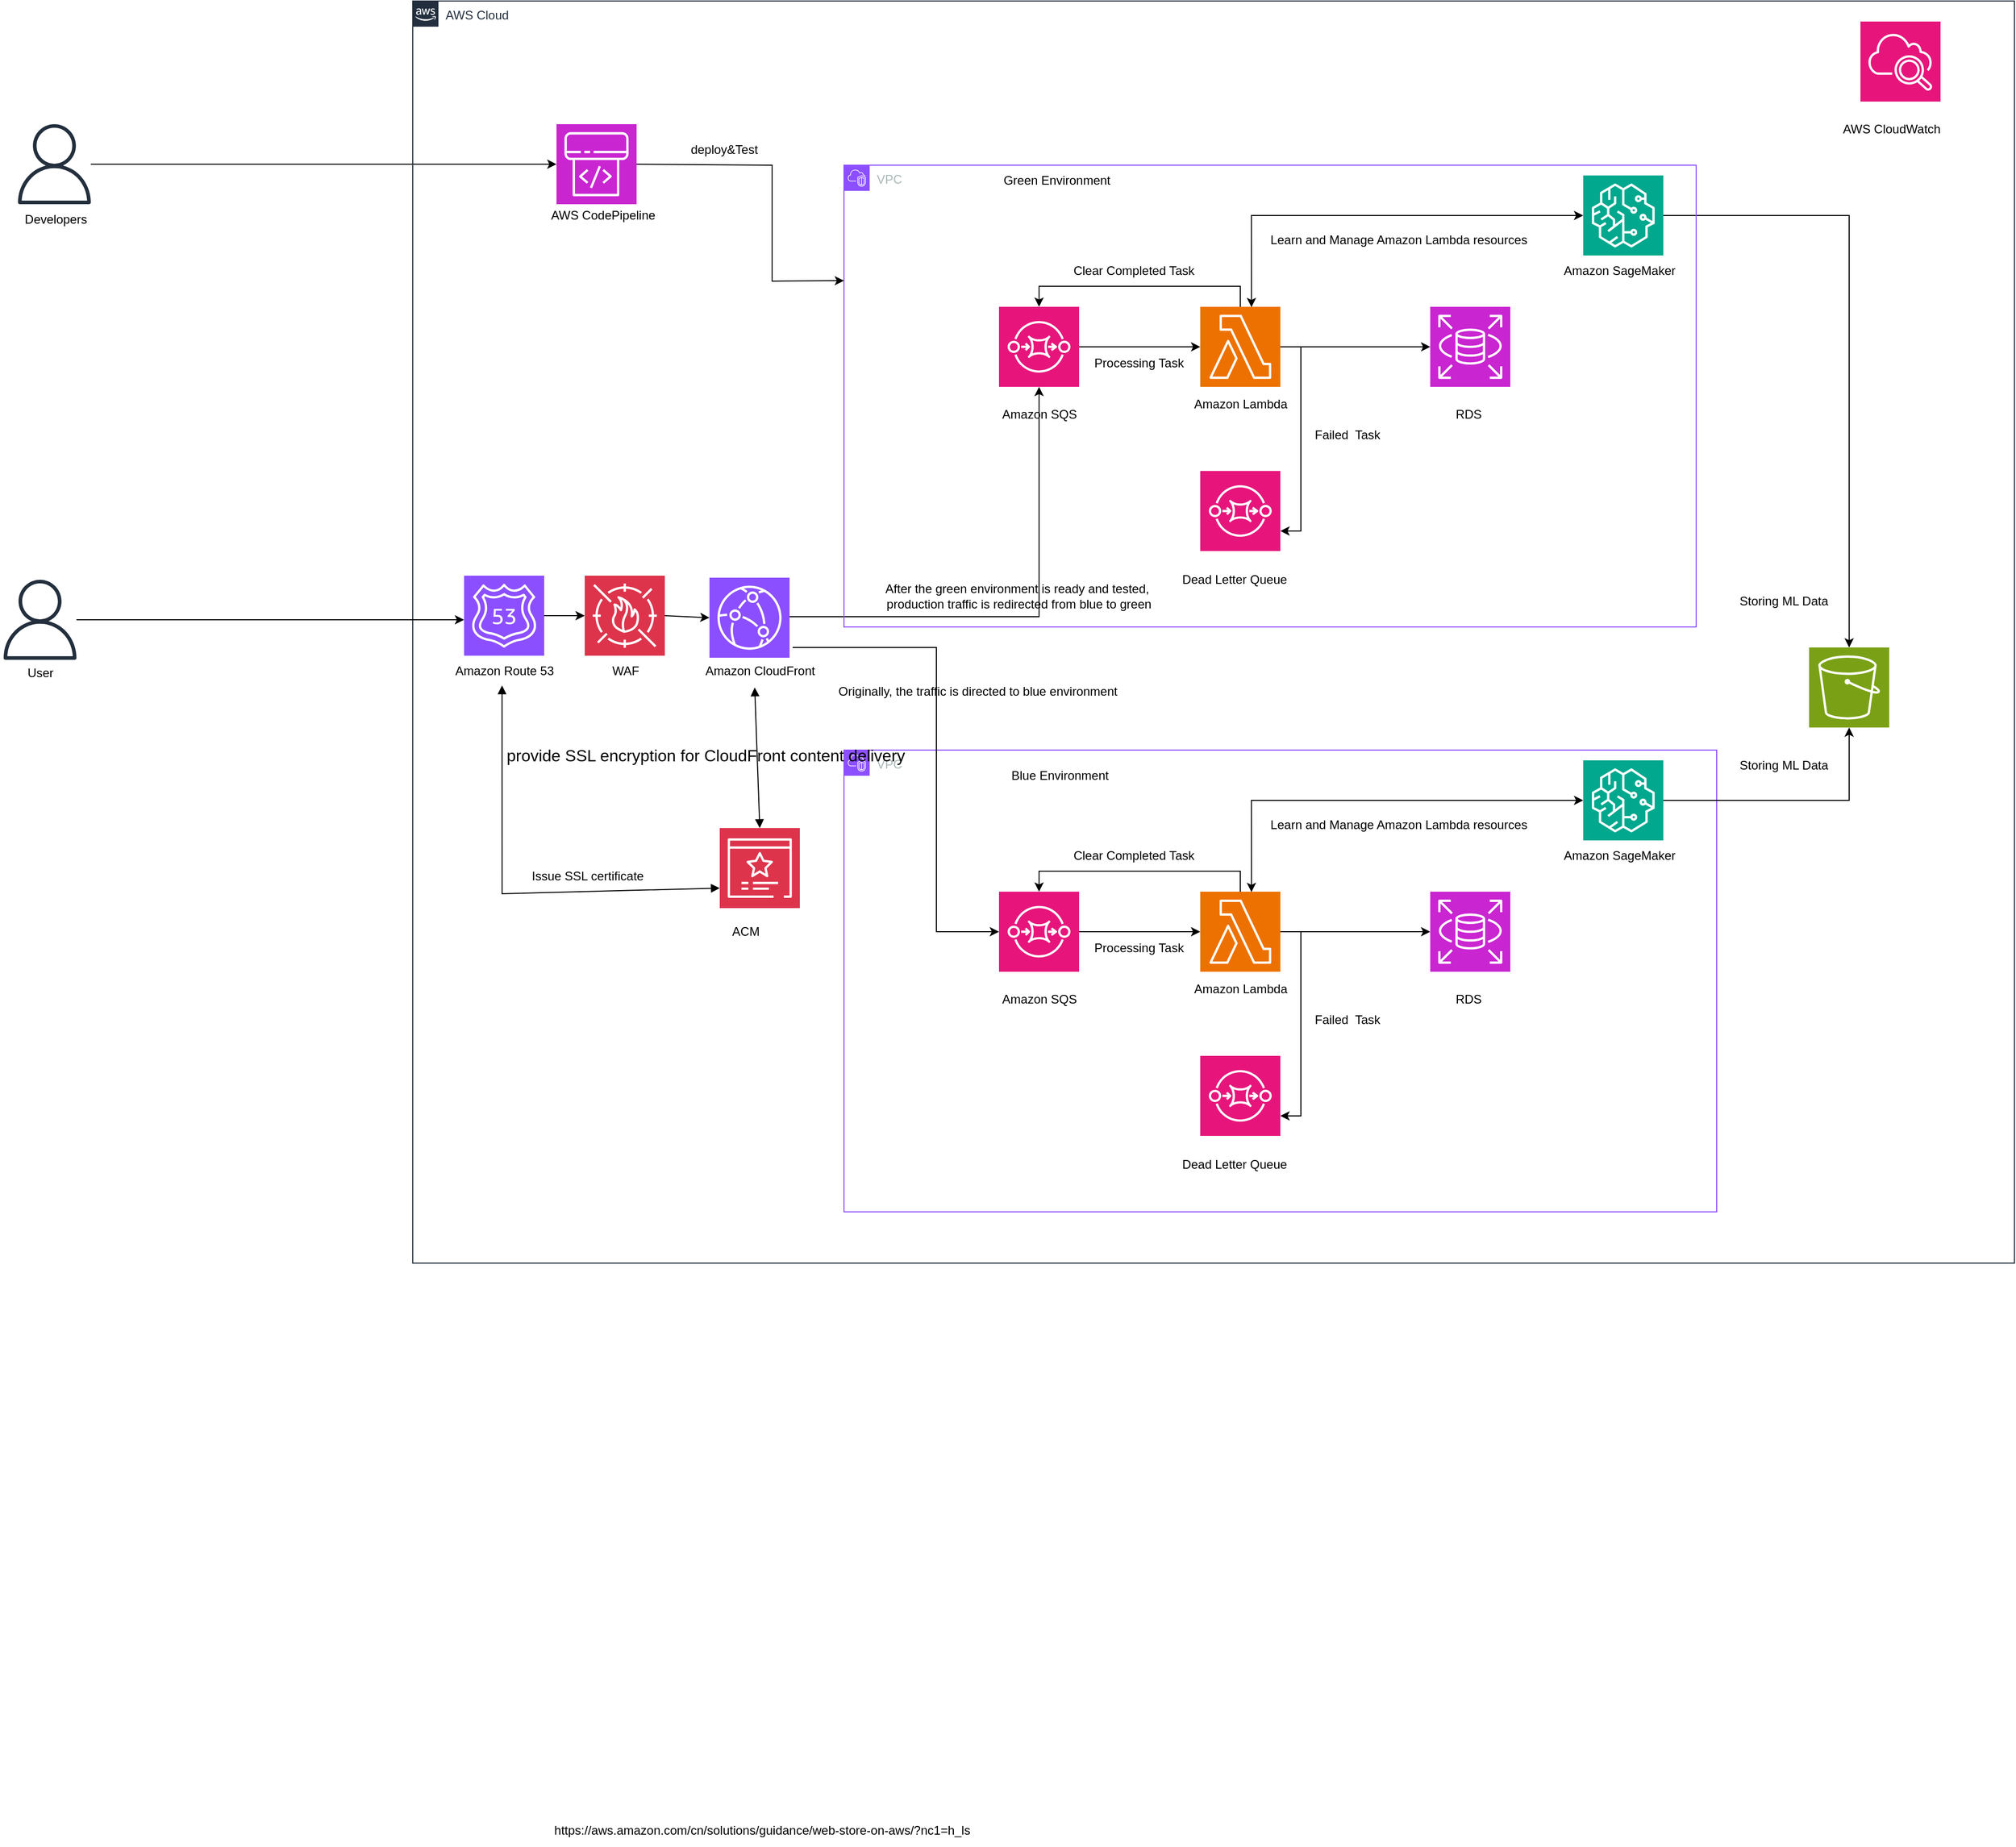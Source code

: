 <mxfile version="24.7.10">
  <diagram name="第 1 页" id="UXfvJMfmKMgnU5nHpCfp">
    <mxGraphModel dx="4296" dy="3358" grid="1" gridSize="10" guides="1" tooltips="1" connect="1" arrows="1" fold="1" page="1" pageScale="1" pageWidth="827" pageHeight="1169" math="0" shadow="0">
      <root>
        <mxCell id="0" />
        <mxCell id="1" parent="0" />
        <mxCell id="FpOADRXaUX0aLAv3G2hR-1" style="edgeStyle=orthogonalEdgeStyle;rounded=0;orthogonalLoop=1;jettySize=auto;html=1;" edge="1" parent="1" source="FpOADRXaUX0aLAv3G2hR-2" target="FpOADRXaUX0aLAv3G2hR-71">
          <mxGeometry relative="1" as="geometry">
            <mxPoint x="200" y="-61" as="targetPoint" />
          </mxGeometry>
        </mxCell>
        <mxCell id="FpOADRXaUX0aLAv3G2hR-2" value="" style="sketch=0;outlineConnect=0;fontColor=#232F3E;gradientColor=none;fillColor=#232F3D;strokeColor=none;dashed=0;verticalLabelPosition=bottom;verticalAlign=top;align=center;html=1;fontSize=12;fontStyle=0;aspect=fixed;pointerEvents=1;shape=mxgraph.aws4.user;" vertex="1" parent="1">
          <mxGeometry x="-438" y="-140" width="78" height="78" as="geometry" />
        </mxCell>
        <mxCell id="FpOADRXaUX0aLAv3G2hR-3" value="Developers" style="text;html=1;align=center;verticalAlign=middle;resizable=0;points=[];autosize=1;strokeColor=none;fillColor=none;" vertex="1" parent="1">
          <mxGeometry x="-438" y="-62" width="80" height="30" as="geometry" />
        </mxCell>
        <mxCell id="FpOADRXaUX0aLAv3G2hR-11" value="AWS Cloud" style="points=[[0,0],[0.25,0],[0.5,0],[0.75,0],[1,0],[1,0.25],[1,0.5],[1,0.75],[1,1],[0.75,1],[0.5,1],[0.25,1],[0,1],[0,0.75],[0,0.5],[0,0.25]];outlineConnect=0;gradientColor=none;html=1;whiteSpace=wrap;fontSize=12;fontStyle=0;container=1;pointerEvents=0;collapsible=0;recursiveResize=0;shape=mxgraph.aws4.group;grIcon=mxgraph.aws4.group_aws_cloud_alt;strokeColor=#232F3E;fillColor=none;verticalAlign=top;align=left;spacingLeft=30;fontColor=#232F3E;dashed=0;" vertex="1" parent="1">
          <mxGeometry x="-50" y="-260" width="1560" height="1230" as="geometry" />
        </mxCell>
        <mxCell id="FpOADRXaUX0aLAv3G2hR-12" value="" style="sketch=0;points=[[0,0,0],[0.25,0,0],[0.5,0,0],[0.75,0,0],[1,0,0],[0,1,0],[0.25,1,0],[0.5,1,0],[0.75,1,0],[1,1,0],[0,0.25,0],[0,0.5,0],[0,0.75,0],[1,0.25,0],[1,0.5,0],[1,0.75,0]];points=[[0,0,0],[0.25,0,0],[0.5,0,0],[0.75,0,0],[1,0,0],[0,1,0],[0.25,1,0],[0.5,1,0],[0.75,1,0],[1,1,0],[0,0.25,0],[0,0.5,0],[0,0.75,0],[1,0.25,0],[1,0.5,0],[1,0.75,0]];outlineConnect=0;fontColor=#232F3E;fillColor=#E7157B;strokeColor=#ffffff;dashed=0;verticalLabelPosition=bottom;verticalAlign=top;align=center;html=1;fontSize=12;fontStyle=0;aspect=fixed;shape=mxgraph.aws4.resourceIcon;resIcon=mxgraph.aws4.cloudwatch_2;" vertex="1" parent="FpOADRXaUX0aLAv3G2hR-11">
          <mxGeometry x="1410" y="20" width="78" height="78" as="geometry" />
        </mxCell>
        <mxCell id="FpOADRXaUX0aLAv3G2hR-14" value="AWS CloudWatch" style="text;html=1;align=center;verticalAlign=middle;resizable=0;points=[];autosize=1;strokeColor=none;fillColor=none;" vertex="1" parent="FpOADRXaUX0aLAv3G2hR-11">
          <mxGeometry x="1380" y="110" width="120" height="30" as="geometry" />
        </mxCell>
        <mxCell id="FpOADRXaUX0aLAv3G2hR-16" value="RDS" style="text;html=1;align=center;verticalAlign=middle;resizable=0;points=[];autosize=1;strokeColor=none;fillColor=none;" vertex="1" parent="FpOADRXaUX0aLAv3G2hR-11">
          <mxGeometry x="1003" y="388" width="50" height="30" as="geometry" />
        </mxCell>
        <mxCell id="FpOADRXaUX0aLAv3G2hR-17" style="edgeStyle=orthogonalEdgeStyle;rounded=0;orthogonalLoop=1;jettySize=auto;html=1;" edge="1" parent="FpOADRXaUX0aLAv3G2hR-11" source="FpOADRXaUX0aLAv3G2hR-18" target="FpOADRXaUX0aLAv3G2hR-19">
          <mxGeometry relative="1" as="geometry" />
        </mxCell>
        <mxCell id="FpOADRXaUX0aLAv3G2hR-18" value="" style="sketch=0;points=[[0,0,0],[0.25,0,0],[0.5,0,0],[0.75,0,0],[1,0,0],[0,1,0],[0.25,1,0],[0.5,1,0],[0.75,1,0],[1,1,0],[0,0.25,0],[0,0.5,0],[0,0.75,0],[1,0.25,0],[1,0.5,0],[1,0.75,0]];outlineConnect=0;fontColor=#232F3E;fillColor=#ED7100;strokeColor=#ffffff;dashed=0;verticalLabelPosition=bottom;verticalAlign=top;align=center;html=1;fontSize=12;fontStyle=0;aspect=fixed;shape=mxgraph.aws4.resourceIcon;resIcon=mxgraph.aws4.lambda;" vertex="1" parent="FpOADRXaUX0aLAv3G2hR-11">
          <mxGeometry x="767" y="298" width="78" height="78" as="geometry" />
        </mxCell>
        <mxCell id="FpOADRXaUX0aLAv3G2hR-19" value="" style="sketch=0;points=[[0,0,0],[0.25,0,0],[0.5,0,0],[0.75,0,0],[1,0,0],[0,1,0],[0.25,1,0],[0.5,1,0],[0.75,1,0],[1,1,0],[0,0.25,0],[0,0.5,0],[0,0.75,0],[1,0.25,0],[1,0.5,0],[1,0.75,0]];outlineConnect=0;fontColor=#232F3E;fillColor=#C925D1;strokeColor=#ffffff;dashed=0;verticalLabelPosition=bottom;verticalAlign=top;align=center;html=1;fontSize=12;fontStyle=0;aspect=fixed;shape=mxgraph.aws4.resourceIcon;resIcon=mxgraph.aws4.rds;" vertex="1" parent="FpOADRXaUX0aLAv3G2hR-11">
          <mxGeometry x="991" y="298" width="78" height="78" as="geometry" />
        </mxCell>
        <mxCell id="FpOADRXaUX0aLAv3G2hR-20" style="edgeStyle=orthogonalEdgeStyle;rounded=0;orthogonalLoop=1;jettySize=auto;html=1;" edge="1" parent="FpOADRXaUX0aLAv3G2hR-11" source="FpOADRXaUX0aLAv3G2hR-21" target="FpOADRXaUX0aLAv3G2hR-18">
          <mxGeometry relative="1" as="geometry" />
        </mxCell>
        <mxCell id="FpOADRXaUX0aLAv3G2hR-21" value="" style="sketch=0;points=[[0,0,0],[0.25,0,0],[0.5,0,0],[0.75,0,0],[1,0,0],[0,1,0],[0.25,1,0],[0.5,1,0],[0.75,1,0],[1,1,0],[0,0.25,0],[0,0.5,0],[0,0.75,0],[1,0.25,0],[1,0.5,0],[1,0.75,0]];outlineConnect=0;fontColor=#232F3E;fillColor=#E7157B;strokeColor=#ffffff;dashed=0;verticalLabelPosition=bottom;verticalAlign=top;align=center;html=1;fontSize=12;fontStyle=0;aspect=fixed;shape=mxgraph.aws4.resourceIcon;resIcon=mxgraph.aws4.sqs;" vertex="1" parent="FpOADRXaUX0aLAv3G2hR-11">
          <mxGeometry x="571" y="298" width="78" height="78" as="geometry" />
        </mxCell>
        <mxCell id="FpOADRXaUX0aLAv3G2hR-22" value="Amazon SQS" style="text;html=1;align=center;verticalAlign=middle;resizable=0;points=[];autosize=1;strokeColor=none;fillColor=none;" vertex="1" parent="FpOADRXaUX0aLAv3G2hR-11">
          <mxGeometry x="560" y="388" width="100" height="30" as="geometry" />
        </mxCell>
        <mxCell id="FpOADRXaUX0aLAv3G2hR-23" value="" style="sketch=0;points=[[0,0,0],[0.25,0,0],[0.5,0,0],[0.75,0,0],[1,0,0],[0,1,0],[0.25,1,0],[0.5,1,0],[0.75,1,0],[1,1,0],[0,0.25,0],[0,0.5,0],[0,0.75,0],[1,0.25,0],[1,0.5,0],[1,0.75,0]];outlineConnect=0;fontColor=#232F3E;fillColor=#E7157B;strokeColor=#ffffff;dashed=0;verticalLabelPosition=bottom;verticalAlign=top;align=center;html=1;fontSize=12;fontStyle=0;aspect=fixed;shape=mxgraph.aws4.resourceIcon;resIcon=mxgraph.aws4.sqs;" vertex="1" parent="FpOADRXaUX0aLAv3G2hR-11">
          <mxGeometry x="767" y="458" width="78" height="78" as="geometry" />
        </mxCell>
        <mxCell id="FpOADRXaUX0aLAv3G2hR-24" value="Amazon L&lt;span style=&quot;background-color: initial;&quot;&gt;ambda&lt;/span&gt;" style="text;html=1;align=center;verticalAlign=middle;resizable=0;points=[];autosize=1;strokeColor=none;fillColor=none;" vertex="1" parent="FpOADRXaUX0aLAv3G2hR-11">
          <mxGeometry x="751" y="378" width="110" height="30" as="geometry" />
        </mxCell>
        <mxCell id="FpOADRXaUX0aLAv3G2hR-25" value="Dead Letter Queue" style="text;html=1;align=center;verticalAlign=middle;resizable=0;points=[];autosize=1;strokeColor=none;fillColor=none;" vertex="1" parent="FpOADRXaUX0aLAv3G2hR-11">
          <mxGeometry x="735" y="549" width="130" height="30" as="geometry" />
        </mxCell>
        <mxCell id="FpOADRXaUX0aLAv3G2hR-26" value="Processing Task" style="text;html=1;align=center;verticalAlign=middle;resizable=0;points=[];autosize=1;strokeColor=none;fillColor=none;" vertex="1" parent="FpOADRXaUX0aLAv3G2hR-11">
          <mxGeometry x="652" y="338" width="110" height="30" as="geometry" />
        </mxCell>
        <mxCell id="FpOADRXaUX0aLAv3G2hR-27" value="F&lt;span style=&quot;background-color: initial;&quot;&gt;ailed&amp;nbsp; Task&lt;/span&gt;" style="text;html=1;align=center;verticalAlign=middle;resizable=0;points=[];autosize=1;strokeColor=none;fillColor=none;" vertex="1" parent="FpOADRXaUX0aLAv3G2hR-11">
          <mxGeometry x="865" y="408" width="90" height="30" as="geometry" />
        </mxCell>
        <mxCell id="FpOADRXaUX0aLAv3G2hR-28" value="Clear Completed Task" style="text;html=1;align=center;verticalAlign=middle;resizable=0;points=[];autosize=1;strokeColor=none;fillColor=none;" vertex="1" parent="FpOADRXaUX0aLAv3G2hR-11">
          <mxGeometry x="632" y="248" width="140" height="30" as="geometry" />
        </mxCell>
        <mxCell id="FpOADRXaUX0aLAv3G2hR-29" value="Amazon SageMaker" style="text;html=1;align=center;verticalAlign=middle;resizable=0;points=[];autosize=1;strokeColor=none;fillColor=none;" vertex="1" parent="FpOADRXaUX0aLAv3G2hR-11">
          <mxGeometry x="1110" y="248" width="130" height="30" as="geometry" />
        </mxCell>
        <mxCell id="FpOADRXaUX0aLAv3G2hR-30" value="Learn and Manage Amazon Lambda resources" style="text;html=1;align=center;verticalAlign=middle;resizable=0;points=[];autosize=1;strokeColor=none;fillColor=none;" vertex="1" parent="FpOADRXaUX0aLAv3G2hR-11">
          <mxGeometry x="825" y="218" width="270" height="30" as="geometry" />
        </mxCell>
        <mxCell id="FpOADRXaUX0aLAv3G2hR-31" style="edgeStyle=orthogonalEdgeStyle;rounded=0;orthogonalLoop=1;jettySize=auto;html=1;entryX=1;entryY=0.75;entryDx=0;entryDy=0;entryPerimeter=0;" edge="1" parent="FpOADRXaUX0aLAv3G2hR-11" source="FpOADRXaUX0aLAv3G2hR-18" target="FpOADRXaUX0aLAv3G2hR-23">
          <mxGeometry relative="1" as="geometry">
            <Array as="points">
              <mxPoint x="865" y="337" />
              <mxPoint x="865" y="516" />
            </Array>
          </mxGeometry>
        </mxCell>
        <mxCell id="FpOADRXaUX0aLAv3G2hR-32" style="edgeStyle=orthogonalEdgeStyle;rounded=0;orthogonalLoop=1;jettySize=auto;html=1;entryX=0.5;entryY=0;entryDx=0;entryDy=0;entryPerimeter=0;" edge="1" parent="FpOADRXaUX0aLAv3G2hR-11" source="FpOADRXaUX0aLAv3G2hR-18" target="FpOADRXaUX0aLAv3G2hR-21">
          <mxGeometry relative="1" as="geometry">
            <Array as="points">
              <mxPoint x="806" y="278" />
              <mxPoint x="610" y="278" />
            </Array>
          </mxGeometry>
        </mxCell>
        <mxCell id="FpOADRXaUX0aLAv3G2hR-33" style="edgeStyle=orthogonalEdgeStyle;rounded=0;orthogonalLoop=1;jettySize=auto;html=1;entryX=0.639;entryY=0.004;entryDx=0;entryDy=0;entryPerimeter=0;startArrow=classic;startFill=1;" edge="1" parent="FpOADRXaUX0aLAv3G2hR-11" source="FpOADRXaUX0aLAv3G2hR-35" target="FpOADRXaUX0aLAv3G2hR-18">
          <mxGeometry relative="1" as="geometry" />
        </mxCell>
        <mxCell id="FpOADRXaUX0aLAv3G2hR-34" style="edgeStyle=orthogonalEdgeStyle;rounded=0;orthogonalLoop=1;jettySize=auto;html=1;" edge="1" parent="FpOADRXaUX0aLAv3G2hR-11" source="FpOADRXaUX0aLAv3G2hR-35" target="FpOADRXaUX0aLAv3G2hR-68">
          <mxGeometry relative="1" as="geometry" />
        </mxCell>
        <mxCell id="FpOADRXaUX0aLAv3G2hR-35" value="" style="sketch=0;points=[[0,0,0],[0.25,0,0],[0.5,0,0],[0.75,0,0],[1,0,0],[0,1,0],[0.25,1,0],[0.5,1,0],[0.75,1,0],[1,1,0],[0,0.25,0],[0,0.5,0],[0,0.75,0],[1,0.25,0],[1,0.5,0],[1,0.75,0]];outlineConnect=0;fontColor=#232F3E;fillColor=#01A88D;strokeColor=#ffffff;dashed=0;verticalLabelPosition=bottom;verticalAlign=top;align=center;html=1;fontSize=12;fontStyle=0;aspect=fixed;shape=mxgraph.aws4.resourceIcon;resIcon=mxgraph.aws4.sagemaker;" vertex="1" parent="FpOADRXaUX0aLAv3G2hR-11">
          <mxGeometry x="1140" y="170" width="78" height="78" as="geometry" />
        </mxCell>
        <mxCell id="FpOADRXaUX0aLAv3G2hR-37" value="VPC" style="points=[[0,0],[0.25,0],[0.5,0],[0.75,0],[1,0],[1,0.25],[1,0.5],[1,0.75],[1,1],[0.75,1],[0.5,1],[0.25,1],[0,1],[0,0.75],[0,0.5],[0,0.25]];outlineConnect=0;gradientColor=none;html=1;whiteSpace=wrap;fontSize=12;fontStyle=0;container=1;pointerEvents=0;collapsible=0;recursiveResize=0;shape=mxgraph.aws4.group;grIcon=mxgraph.aws4.group_vpc2;strokeColor=#8C4FFF;fillColor=none;verticalAlign=top;align=left;spacingLeft=30;fontColor=#AAB7B8;dashed=0;" vertex="1" parent="FpOADRXaUX0aLAv3G2hR-11">
          <mxGeometry x="420" y="730" width="850" height="450" as="geometry" />
        </mxCell>
        <mxCell id="FpOADRXaUX0aLAv3G2hR-38" value="Blue Environment" style="text;html=1;align=center;verticalAlign=middle;resizable=0;points=[];autosize=1;strokeColor=none;fillColor=none;" vertex="1" parent="FpOADRXaUX0aLAv3G2hR-37">
          <mxGeometry x="150" y="10" width="120" height="30" as="geometry" />
        </mxCell>
        <mxCell id="FpOADRXaUX0aLAv3G2hR-40" value="RDS" style="text;html=1;align=center;verticalAlign=middle;resizable=0;points=[];autosize=1;strokeColor=none;fillColor=none;" vertex="1" parent="FpOADRXaUX0aLAv3G2hR-11">
          <mxGeometry x="1003" y="958" width="50" height="30" as="geometry" />
        </mxCell>
        <mxCell id="FpOADRXaUX0aLAv3G2hR-41" style="edgeStyle=orthogonalEdgeStyle;rounded=0;orthogonalLoop=1;jettySize=auto;html=1;" edge="1" parent="FpOADRXaUX0aLAv3G2hR-11" source="FpOADRXaUX0aLAv3G2hR-42" target="FpOADRXaUX0aLAv3G2hR-43">
          <mxGeometry relative="1" as="geometry" />
        </mxCell>
        <mxCell id="FpOADRXaUX0aLAv3G2hR-42" value="" style="sketch=0;points=[[0,0,0],[0.25,0,0],[0.5,0,0],[0.75,0,0],[1,0,0],[0,1,0],[0.25,1,0],[0.5,1,0],[0.75,1,0],[1,1,0],[0,0.25,0],[0,0.5,0],[0,0.75,0],[1,0.25,0],[1,0.5,0],[1,0.75,0]];outlineConnect=0;fontColor=#232F3E;fillColor=#ED7100;strokeColor=#ffffff;dashed=0;verticalLabelPosition=bottom;verticalAlign=top;align=center;html=1;fontSize=12;fontStyle=0;aspect=fixed;shape=mxgraph.aws4.resourceIcon;resIcon=mxgraph.aws4.lambda;" vertex="1" parent="FpOADRXaUX0aLAv3G2hR-11">
          <mxGeometry x="767" y="868" width="78" height="78" as="geometry" />
        </mxCell>
        <mxCell id="FpOADRXaUX0aLAv3G2hR-43" value="" style="sketch=0;points=[[0,0,0],[0.25,0,0],[0.5,0,0],[0.75,0,0],[1,0,0],[0,1,0],[0.25,1,0],[0.5,1,0],[0.75,1,0],[1,1,0],[0,0.25,0],[0,0.5,0],[0,0.75,0],[1,0.25,0],[1,0.5,0],[1,0.75,0]];outlineConnect=0;fontColor=#232F3E;fillColor=#C925D1;strokeColor=#ffffff;dashed=0;verticalLabelPosition=bottom;verticalAlign=top;align=center;html=1;fontSize=12;fontStyle=0;aspect=fixed;shape=mxgraph.aws4.resourceIcon;resIcon=mxgraph.aws4.rds;" vertex="1" parent="FpOADRXaUX0aLAv3G2hR-11">
          <mxGeometry x="991" y="868" width="78" height="78" as="geometry" />
        </mxCell>
        <mxCell id="FpOADRXaUX0aLAv3G2hR-44" style="edgeStyle=orthogonalEdgeStyle;rounded=0;orthogonalLoop=1;jettySize=auto;html=1;" edge="1" parent="FpOADRXaUX0aLAv3G2hR-11" source="FpOADRXaUX0aLAv3G2hR-45" target="FpOADRXaUX0aLAv3G2hR-42">
          <mxGeometry relative="1" as="geometry" />
        </mxCell>
        <mxCell id="FpOADRXaUX0aLAv3G2hR-45" value="" style="sketch=0;points=[[0,0,0],[0.25,0,0],[0.5,0,0],[0.75,0,0],[1,0,0],[0,1,0],[0.25,1,0],[0.5,1,0],[0.75,1,0],[1,1,0],[0,0.25,0],[0,0.5,0],[0,0.75,0],[1,0.25,0],[1,0.5,0],[1,0.75,0]];outlineConnect=0;fontColor=#232F3E;fillColor=#E7157B;strokeColor=#ffffff;dashed=0;verticalLabelPosition=bottom;verticalAlign=top;align=center;html=1;fontSize=12;fontStyle=0;aspect=fixed;shape=mxgraph.aws4.resourceIcon;resIcon=mxgraph.aws4.sqs;" vertex="1" parent="FpOADRXaUX0aLAv3G2hR-11">
          <mxGeometry x="571" y="868" width="78" height="78" as="geometry" />
        </mxCell>
        <mxCell id="FpOADRXaUX0aLAv3G2hR-46" value="Amazon SQS" style="text;html=1;align=center;verticalAlign=middle;resizable=0;points=[];autosize=1;strokeColor=none;fillColor=none;" vertex="1" parent="FpOADRXaUX0aLAv3G2hR-11">
          <mxGeometry x="560" y="958" width="100" height="30" as="geometry" />
        </mxCell>
        <mxCell id="FpOADRXaUX0aLAv3G2hR-47" value="" style="sketch=0;points=[[0,0,0],[0.25,0,0],[0.5,0,0],[0.75,0,0],[1,0,0],[0,1,0],[0.25,1,0],[0.5,1,0],[0.75,1,0],[1,1,0],[0,0.25,0],[0,0.5,0],[0,0.75,0],[1,0.25,0],[1,0.5,0],[1,0.75,0]];outlineConnect=0;fontColor=#232F3E;fillColor=#E7157B;strokeColor=#ffffff;dashed=0;verticalLabelPosition=bottom;verticalAlign=top;align=center;html=1;fontSize=12;fontStyle=0;aspect=fixed;shape=mxgraph.aws4.resourceIcon;resIcon=mxgraph.aws4.sqs;" vertex="1" parent="FpOADRXaUX0aLAv3G2hR-11">
          <mxGeometry x="767" y="1028" width="78" height="78" as="geometry" />
        </mxCell>
        <mxCell id="FpOADRXaUX0aLAv3G2hR-48" value="Amazon L&lt;span style=&quot;background-color: initial;&quot;&gt;ambda&lt;/span&gt;" style="text;html=1;align=center;verticalAlign=middle;resizable=0;points=[];autosize=1;strokeColor=none;fillColor=none;" vertex="1" parent="FpOADRXaUX0aLAv3G2hR-11">
          <mxGeometry x="751" y="948" width="110" height="30" as="geometry" />
        </mxCell>
        <mxCell id="FpOADRXaUX0aLAv3G2hR-49" value="Dead Letter Queue" style="text;html=1;align=center;verticalAlign=middle;resizable=0;points=[];autosize=1;strokeColor=none;fillColor=none;" vertex="1" parent="FpOADRXaUX0aLAv3G2hR-11">
          <mxGeometry x="735" y="1119" width="130" height="30" as="geometry" />
        </mxCell>
        <mxCell id="FpOADRXaUX0aLAv3G2hR-50" value="Processing Task" style="text;html=1;align=center;verticalAlign=middle;resizable=0;points=[];autosize=1;strokeColor=none;fillColor=none;" vertex="1" parent="FpOADRXaUX0aLAv3G2hR-11">
          <mxGeometry x="652" y="908" width="110" height="30" as="geometry" />
        </mxCell>
        <mxCell id="FpOADRXaUX0aLAv3G2hR-51" value="F&lt;span style=&quot;background-color: initial;&quot;&gt;ailed&amp;nbsp; Task&lt;/span&gt;" style="text;html=1;align=center;verticalAlign=middle;resizable=0;points=[];autosize=1;strokeColor=none;fillColor=none;" vertex="1" parent="FpOADRXaUX0aLAv3G2hR-11">
          <mxGeometry x="865" y="978" width="90" height="30" as="geometry" />
        </mxCell>
        <mxCell id="FpOADRXaUX0aLAv3G2hR-52" value="Clear Completed Task" style="text;html=1;align=center;verticalAlign=middle;resizable=0;points=[];autosize=1;strokeColor=none;fillColor=none;" vertex="1" parent="FpOADRXaUX0aLAv3G2hR-11">
          <mxGeometry x="632" y="818" width="140" height="30" as="geometry" />
        </mxCell>
        <mxCell id="FpOADRXaUX0aLAv3G2hR-53" value="Amazon SageMaker" style="text;html=1;align=center;verticalAlign=middle;resizable=0;points=[];autosize=1;strokeColor=none;fillColor=none;" vertex="1" parent="FpOADRXaUX0aLAv3G2hR-11">
          <mxGeometry x="1110" y="818" width="130" height="30" as="geometry" />
        </mxCell>
        <mxCell id="FpOADRXaUX0aLAv3G2hR-54" value="Learn and Manage Amazon Lambda resources" style="text;html=1;align=center;verticalAlign=middle;resizable=0;points=[];autosize=1;strokeColor=none;fillColor=none;" vertex="1" parent="FpOADRXaUX0aLAv3G2hR-11">
          <mxGeometry x="825" y="788" width="270" height="30" as="geometry" />
        </mxCell>
        <mxCell id="FpOADRXaUX0aLAv3G2hR-55" style="edgeStyle=orthogonalEdgeStyle;rounded=0;orthogonalLoop=1;jettySize=auto;html=1;entryX=1;entryY=0.75;entryDx=0;entryDy=0;entryPerimeter=0;" edge="1" parent="FpOADRXaUX0aLAv3G2hR-11" source="FpOADRXaUX0aLAv3G2hR-42" target="FpOADRXaUX0aLAv3G2hR-47">
          <mxGeometry relative="1" as="geometry">
            <Array as="points">
              <mxPoint x="865" y="907" />
              <mxPoint x="865" y="1086" />
            </Array>
          </mxGeometry>
        </mxCell>
        <mxCell id="FpOADRXaUX0aLAv3G2hR-56" style="edgeStyle=orthogonalEdgeStyle;rounded=0;orthogonalLoop=1;jettySize=auto;html=1;entryX=0.5;entryY=0;entryDx=0;entryDy=0;entryPerimeter=0;" edge="1" parent="FpOADRXaUX0aLAv3G2hR-11" source="FpOADRXaUX0aLAv3G2hR-42" target="FpOADRXaUX0aLAv3G2hR-45">
          <mxGeometry relative="1" as="geometry">
            <Array as="points">
              <mxPoint x="806" y="848" />
              <mxPoint x="610" y="848" />
            </Array>
          </mxGeometry>
        </mxCell>
        <mxCell id="FpOADRXaUX0aLAv3G2hR-57" style="edgeStyle=orthogonalEdgeStyle;rounded=0;orthogonalLoop=1;jettySize=auto;html=1;entryX=0.639;entryY=0.004;entryDx=0;entryDy=0;entryPerimeter=0;startArrow=classic;startFill=1;" edge="1" parent="FpOADRXaUX0aLAv3G2hR-11" source="FpOADRXaUX0aLAv3G2hR-59" target="FpOADRXaUX0aLAv3G2hR-42">
          <mxGeometry relative="1" as="geometry" />
        </mxCell>
        <mxCell id="FpOADRXaUX0aLAv3G2hR-58" style="edgeStyle=orthogonalEdgeStyle;rounded=0;orthogonalLoop=1;jettySize=auto;html=1;" edge="1" parent="FpOADRXaUX0aLAv3G2hR-11" source="FpOADRXaUX0aLAv3G2hR-59" target="FpOADRXaUX0aLAv3G2hR-68">
          <mxGeometry relative="1" as="geometry" />
        </mxCell>
        <mxCell id="FpOADRXaUX0aLAv3G2hR-59" value="" style="sketch=0;points=[[0,0,0],[0.25,0,0],[0.5,0,0],[0.75,0,0],[1,0,0],[0,1,0],[0.25,1,0],[0.5,1,0],[0.75,1,0],[1,1,0],[0,0.25,0],[0,0.5,0],[0,0.75,0],[1,0.25,0],[1,0.5,0],[1,0.75,0]];outlineConnect=0;fontColor=#232F3E;fillColor=#01A88D;strokeColor=#ffffff;dashed=0;verticalLabelPosition=bottom;verticalAlign=top;align=center;html=1;fontSize=12;fontStyle=0;aspect=fixed;shape=mxgraph.aws4.resourceIcon;resIcon=mxgraph.aws4.sagemaker;" vertex="1" parent="FpOADRXaUX0aLAv3G2hR-11">
          <mxGeometry x="1140" y="740" width="78" height="78" as="geometry" />
        </mxCell>
        <mxCell id="FpOADRXaUX0aLAv3G2hR-64" value="Amazon CloudFront" style="text;html=1;align=center;verticalAlign=middle;resizable=0;points=[];autosize=1;strokeColor=none;fillColor=none;" vertex="1" parent="FpOADRXaUX0aLAv3G2hR-11">
          <mxGeometry x="273" y="638" width="130" height="30" as="geometry" />
        </mxCell>
        <mxCell id="FpOADRXaUX0aLAv3G2hR-66" value="WAF" style="text;html=1;align=center;verticalAlign=middle;resizable=0;points=[];autosize=1;strokeColor=none;fillColor=none;" vertex="1" parent="FpOADRXaUX0aLAv3G2hR-11">
          <mxGeometry x="181.5" y="638" width="50" height="30" as="geometry" />
        </mxCell>
        <mxCell id="FpOADRXaUX0aLAv3G2hR-68" value="" style="sketch=0;points=[[0,0,0],[0.25,0,0],[0.5,0,0],[0.75,0,0],[1,0,0],[0,1,0],[0.25,1,0],[0.5,1,0],[0.75,1,0],[1,1,0],[0,0.25,0],[0,0.5,0],[0,0.75,0],[1,0.25,0],[1,0.5,0],[1,0.75,0]];outlineConnect=0;fontColor=#232F3E;fillColor=#7AA116;strokeColor=#ffffff;dashed=0;verticalLabelPosition=bottom;verticalAlign=top;align=center;html=1;fontSize=12;fontStyle=0;aspect=fixed;shape=mxgraph.aws4.resourceIcon;resIcon=mxgraph.aws4.s3;" vertex="1" parent="FpOADRXaUX0aLAv3G2hR-11">
          <mxGeometry x="1360" y="630" width="78" height="78" as="geometry" />
        </mxCell>
        <mxCell id="FpOADRXaUX0aLAv3G2hR-69" value="Storing ML Data" style="text;html=1;align=center;verticalAlign=middle;resizable=0;points=[];autosize=1;strokeColor=none;fillColor=none;" vertex="1" parent="FpOADRXaUX0aLAv3G2hR-11">
          <mxGeometry x="1280" y="570" width="110" height="30" as="geometry" />
        </mxCell>
        <mxCell id="FpOADRXaUX0aLAv3G2hR-70" value="Storing ML Data" style="text;html=1;align=center;verticalAlign=middle;resizable=0;points=[];autosize=1;strokeColor=none;fillColor=none;" vertex="1" parent="FpOADRXaUX0aLAv3G2hR-11">
          <mxGeometry x="1280" y="730" width="110" height="30" as="geometry" />
        </mxCell>
        <mxCell id="FpOADRXaUX0aLAv3G2hR-71" value="" style="sketch=0;points=[[0,0,0],[0.25,0,0],[0.5,0,0],[0.75,0,0],[1,0,0],[0,1,0],[0.25,1,0],[0.5,1,0],[0.75,1,0],[1,1,0],[0,0.25,0],[0,0.5,0],[0,0.75,0],[1,0.25,0],[1,0.5,0],[1,0.75,0]];outlineConnect=0;fontColor=#232F3E;fillColor=#C925D1;strokeColor=#ffffff;dashed=0;verticalLabelPosition=bottom;verticalAlign=top;align=center;html=1;fontSize=12;fontStyle=0;aspect=fixed;shape=mxgraph.aws4.resourceIcon;resIcon=mxgraph.aws4.codepipeline;" vertex="1" parent="FpOADRXaUX0aLAv3G2hR-11">
          <mxGeometry x="140" y="120" width="78" height="78" as="geometry" />
        </mxCell>
        <mxCell id="FpOADRXaUX0aLAv3G2hR-72" style="edgeStyle=orthogonalEdgeStyle;rounded=0;orthogonalLoop=1;jettySize=auto;html=1;exitX=1;exitY=0.5;exitDx=0;exitDy=0;exitPerimeter=0;" edge="1" parent="FpOADRXaUX0aLAv3G2hR-11" source="FpOADRXaUX0aLAv3G2hR-85" target="FpOADRXaUX0aLAv3G2hR-21">
          <mxGeometry relative="1" as="geometry">
            <Array as="points">
              <mxPoint x="340" y="601" />
              <mxPoint x="610" y="600" />
            </Array>
            <mxPoint x="339.5" y="603" as="sourcePoint" />
          </mxGeometry>
        </mxCell>
        <mxCell id="FpOADRXaUX0aLAv3G2hR-75" value="VPC" style="points=[[0,0],[0.25,0],[0.5,0],[0.75,0],[1,0],[1,0.25],[1,0.5],[1,0.75],[1,1],[0.75,1],[0.5,1],[0.25,1],[0,1],[0,0.75],[0,0.5],[0,0.25]];outlineConnect=0;gradientColor=none;html=1;whiteSpace=wrap;fontSize=12;fontStyle=0;container=1;pointerEvents=0;collapsible=0;recursiveResize=0;shape=mxgraph.aws4.group;grIcon=mxgraph.aws4.group_vpc2;strokeColor=#8C4FFF;fillColor=none;verticalAlign=top;align=left;spacingLeft=30;fontColor=#AAB7B8;dashed=0;" vertex="1" parent="FpOADRXaUX0aLAv3G2hR-11">
          <mxGeometry x="420" y="160" width="830" height="450" as="geometry" />
        </mxCell>
        <mxCell id="FpOADRXaUX0aLAv3G2hR-15" value="Green Environment" style="text;html=1;align=center;verticalAlign=middle;resizable=0;points=[];autosize=1;strokeColor=none;fillColor=none;" vertex="1" parent="FpOADRXaUX0aLAv3G2hR-75">
          <mxGeometry x="142" width="130" height="30" as="geometry" />
        </mxCell>
        <mxCell id="FpOADRXaUX0aLAv3G2hR-74" value="After the green environment is ready and tested,&amp;nbsp;&lt;div&gt;production traffic is redirected from blue to green&lt;/div&gt;" style="text;html=1;align=center;verticalAlign=middle;resizable=0;points=[];autosize=1;strokeColor=none;fillColor=none;" vertex="1" parent="FpOADRXaUX0aLAv3G2hR-75">
          <mxGeometry x="30" y="400" width="280" height="40" as="geometry" />
        </mxCell>
        <mxCell id="FpOADRXaUX0aLAv3G2hR-73" value="AWS CodePipeline" style="text;html=1;align=center;verticalAlign=middle;resizable=0;points=[];autosize=1;strokeColor=none;fillColor=none;" vertex="1" parent="FpOADRXaUX0aLAv3G2hR-11">
          <mxGeometry x="120" y="194" width="130" height="30" as="geometry" />
        </mxCell>
        <mxCell id="FpOADRXaUX0aLAv3G2hR-84" value="" style="sketch=0;points=[[0,0,0],[0.25,0,0],[0.5,0,0],[0.75,0,0],[1,0,0],[0,1,0],[0.25,1,0],[0.5,1,0],[0.75,1,0],[1,1,0],[0,0.25,0],[0,0.5,0],[0,0.75,0],[1,0.25,0],[1,0.5,0],[1,0.75,0]];outlineConnect=0;fontColor=#232F3E;fillColor=#8C4FFF;strokeColor=#ffffff;dashed=0;verticalLabelPosition=bottom;verticalAlign=top;align=center;html=1;fontSize=12;fontStyle=0;aspect=fixed;shape=mxgraph.aws4.resourceIcon;resIcon=mxgraph.aws4.route_53;" vertex="1" parent="FpOADRXaUX0aLAv3G2hR-11">
          <mxGeometry x="50" y="560" width="78" height="78" as="geometry" />
        </mxCell>
        <mxCell id="FpOADRXaUX0aLAv3G2hR-86" value="" style="sketch=0;points=[[0,0,0],[0.25,0,0],[0.5,0,0],[0.75,0,0],[1,0,0],[0,1,0],[0.25,1,0],[0.5,1,0],[0.75,1,0],[1,1,0],[0,0.25,0],[0,0.5,0],[0,0.75,0],[1,0.25,0],[1,0.5,0],[1,0.75,0]];outlineConnect=0;fontColor=#232F3E;fillColor=#DD344C;strokeColor=#ffffff;dashed=0;verticalLabelPosition=bottom;verticalAlign=top;align=center;html=1;fontSize=12;fontStyle=0;aspect=fixed;shape=mxgraph.aws4.resourceIcon;resIcon=mxgraph.aws4.waf;" vertex="1" parent="FpOADRXaUX0aLAv3G2hR-11">
          <mxGeometry x="167.5" y="560" width="78" height="78" as="geometry" />
        </mxCell>
        <mxCell id="FpOADRXaUX0aLAv3G2hR-36" value="Amazon Route 53" style="text;html=1;align=center;verticalAlign=middle;resizable=0;points=[];autosize=1;strokeColor=none;fillColor=none;" vertex="1" parent="FpOADRXaUX0aLAv3G2hR-11">
          <mxGeometry x="29" y="638" width="120" height="30" as="geometry" />
        </mxCell>
        <mxCell id="FpOADRXaUX0aLAv3G2hR-85" value="" style="sketch=0;points=[[0,0,0],[0.25,0,0],[0.5,0,0],[0.75,0,0],[1,0,0],[0,1,0],[0.25,1,0],[0.5,1,0],[0.75,1,0],[1,1,0],[0,0.25,0],[0,0.5,0],[0,0.75,0],[1,0.25,0],[1,0.5,0],[1,0.75,0]];outlineConnect=0;fontColor=#232F3E;fillColor=#8C4FFF;strokeColor=#ffffff;dashed=0;verticalLabelPosition=bottom;verticalAlign=top;align=center;html=1;fontSize=12;fontStyle=0;aspect=fixed;shape=mxgraph.aws4.resourceIcon;resIcon=mxgraph.aws4.cloudfront;" vertex="1" parent="FpOADRXaUX0aLAv3G2hR-11">
          <mxGeometry x="289" y="562" width="78" height="78" as="geometry" />
        </mxCell>
        <mxCell id="FpOADRXaUX0aLAv3G2hR-92" value="" style="endArrow=classic;html=1;rounded=0;exitX=1;exitY=0.5;exitDx=0;exitDy=0;exitPerimeter=0;entryX=0;entryY=0.5;entryDx=0;entryDy=0;entryPerimeter=0;" edge="1" parent="FpOADRXaUX0aLAv3G2hR-11" source="FpOADRXaUX0aLAv3G2hR-84" target="FpOADRXaUX0aLAv3G2hR-86">
          <mxGeometry width="50" height="50" relative="1" as="geometry">
            <mxPoint x="550" y="600" as="sourcePoint" />
            <mxPoint x="600" y="550" as="targetPoint" />
          </mxGeometry>
        </mxCell>
        <mxCell id="FpOADRXaUX0aLAv3G2hR-93" value="" style="endArrow=classic;html=1;rounded=0;exitX=1;exitY=0.5;exitDx=0;exitDy=0;exitPerimeter=0;entryX=0;entryY=0.5;entryDx=0;entryDy=0;entryPerimeter=0;" edge="1" parent="FpOADRXaUX0aLAv3G2hR-11" source="FpOADRXaUX0aLAv3G2hR-86" target="FpOADRXaUX0aLAv3G2hR-85">
          <mxGeometry width="50" height="50" relative="1" as="geometry">
            <mxPoint x="550" y="600" as="sourcePoint" />
            <mxPoint x="600" y="550" as="targetPoint" />
          </mxGeometry>
        </mxCell>
        <mxCell id="FpOADRXaUX0aLAv3G2hR-94" value="" style="endArrow=classic;html=1;rounded=0;entryX=0;entryY=0.5;entryDx=0;entryDy=0;entryPerimeter=0;" edge="1" parent="FpOADRXaUX0aLAv3G2hR-11" target="FpOADRXaUX0aLAv3G2hR-45">
          <mxGeometry width="50" height="50" relative="1" as="geometry">
            <mxPoint x="370" y="630" as="sourcePoint" />
            <mxPoint x="600" y="550" as="targetPoint" />
            <Array as="points">
              <mxPoint x="510" y="630" />
              <mxPoint x="510" y="907" />
            </Array>
          </mxGeometry>
        </mxCell>
        <mxCell id="FpOADRXaUX0aLAv3G2hR-95" value="" style="sketch=0;points=[[0,0,0],[0.25,0,0],[0.5,0,0],[0.75,0,0],[1,0,0],[0,1,0],[0.25,1,0],[0.5,1,0],[0.75,1,0],[1,1,0],[0,0.25,0],[0,0.5,0],[0,0.75,0],[1,0.25,0],[1,0.5,0],[1,0.75,0]];outlineConnect=0;fontColor=#232F3E;fillColor=#DD344C;strokeColor=#ffffff;dashed=0;verticalLabelPosition=bottom;verticalAlign=top;align=center;html=1;fontSize=12;fontStyle=0;aspect=fixed;shape=mxgraph.aws4.resourceIcon;resIcon=mxgraph.aws4.certificate_manager_3;" vertex="1" parent="FpOADRXaUX0aLAv3G2hR-11">
          <mxGeometry x="299" y="806" width="78" height="78" as="geometry" />
        </mxCell>
        <mxCell id="FpOADRXaUX0aLAv3G2hR-96" value="ACM" style="text;html=1;align=center;verticalAlign=middle;resizable=0;points=[];autosize=1;strokeColor=none;fillColor=none;" vertex="1" parent="FpOADRXaUX0aLAv3G2hR-11">
          <mxGeometry x="299" y="892" width="50" height="30" as="geometry" />
        </mxCell>
        <mxCell id="FpOADRXaUX0aLAv3G2hR-98" value="Issue SSL certificate" style="text;html=1;align=center;verticalAlign=middle;resizable=0;points=[];autosize=1;strokeColor=none;fillColor=none;" vertex="1" parent="FpOADRXaUX0aLAv3G2hR-11">
          <mxGeometry x="105" y="838" width="130" height="30" as="geometry" />
        </mxCell>
        <mxCell id="FpOADRXaUX0aLAv3G2hR-99" value="" style="endArrow=classic;html=1;rounded=0;exitX=1;exitY=0.5;exitDx=0;exitDy=0;exitPerimeter=0;entryX=0;entryY=0.25;entryDx=0;entryDy=0;" edge="1" parent="FpOADRXaUX0aLAv3G2hR-11" source="FpOADRXaUX0aLAv3G2hR-71" target="FpOADRXaUX0aLAv3G2hR-75">
          <mxGeometry width="50" height="50" relative="1" as="geometry">
            <mxPoint x="550" y="600" as="sourcePoint" />
            <mxPoint x="600" y="550" as="targetPoint" />
            <Array as="points">
              <mxPoint x="350" y="160" />
              <mxPoint x="350" y="273" />
            </Array>
          </mxGeometry>
        </mxCell>
        <mxCell id="FpOADRXaUX0aLAv3G2hR-100" value="deploy&amp;amp;Test" style="text;html=1;align=center;verticalAlign=middle;resizable=0;points=[];autosize=1;strokeColor=none;fillColor=none;" vertex="1" parent="FpOADRXaUX0aLAv3G2hR-11">
          <mxGeometry x="258" y="130" width="90" height="30" as="geometry" />
        </mxCell>
        <mxCell id="FpOADRXaUX0aLAv3G2hR-103" value="" style="endArrow=block;startArrow=block;endFill=1;startFill=1;html=1;rounded=0;exitX=0.483;exitY=0.967;exitDx=0;exitDy=0;exitPerimeter=0;entryX=0;entryY=0.75;entryDx=0;entryDy=0;entryPerimeter=0;" edge="1" parent="FpOADRXaUX0aLAv3G2hR-11" source="FpOADRXaUX0aLAv3G2hR-36" target="FpOADRXaUX0aLAv3G2hR-95">
          <mxGeometry width="160" relative="1" as="geometry">
            <mxPoint x="500" y="580" as="sourcePoint" />
            <mxPoint x="660" y="580" as="targetPoint" />
            <Array as="points">
              <mxPoint x="87" y="870" />
            </Array>
          </mxGeometry>
        </mxCell>
        <mxCell id="FpOADRXaUX0aLAv3G2hR-106" value="" style="endArrow=block;startArrow=block;endFill=1;startFill=1;html=1;rounded=0;exitX=0.462;exitY=1.033;exitDx=0;exitDy=0;exitPerimeter=0;entryX=0.5;entryY=0;entryDx=0;entryDy=0;entryPerimeter=0;" edge="1" parent="FpOADRXaUX0aLAv3G2hR-11" source="FpOADRXaUX0aLAv3G2hR-64" target="FpOADRXaUX0aLAv3G2hR-95">
          <mxGeometry width="160" relative="1" as="geometry">
            <mxPoint x="500" y="580" as="sourcePoint" />
            <mxPoint x="660" y="580" as="targetPoint" />
          </mxGeometry>
        </mxCell>
        <mxCell id="FpOADRXaUX0aLAv3G2hR-107" value="&lt;div style=&quot;text-align: start;&quot;&gt;&lt;font size=&quot;3&quot;&gt;&lt;span style=&quot;text-wrap-mode: wrap;&quot;&gt;provide SSL encryption for&amp;nbsp;CloudFront content delivery&lt;/span&gt;&lt;/font&gt;&lt;/div&gt;" style="text;html=1;align=center;verticalAlign=middle;resizable=0;points=[];autosize=1;strokeColor=none;fillColor=none;" vertex="1" parent="FpOADRXaUX0aLAv3G2hR-11">
          <mxGeometry x="80" y="720" width="410" height="30" as="geometry" />
        </mxCell>
        <mxCell id="FpOADRXaUX0aLAv3G2hR-78" value="" style="sketch=0;outlineConnect=0;fontColor=#232F3E;gradientColor=none;fillColor=#232F3D;strokeColor=none;dashed=0;verticalLabelPosition=bottom;verticalAlign=top;align=center;html=1;fontSize=12;fontStyle=0;aspect=fixed;pointerEvents=1;shape=mxgraph.aws4.user;" vertex="1" parent="1">
          <mxGeometry x="-452" y="304" width="78" height="78" as="geometry" />
        </mxCell>
        <mxCell id="FpOADRXaUX0aLAv3G2hR-79" value="User" style="text;html=1;align=center;verticalAlign=middle;resizable=0;points=[];autosize=1;strokeColor=none;fillColor=none;" vertex="1" parent="1">
          <mxGeometry x="-438" y="380" width="50" height="30" as="geometry" />
        </mxCell>
        <mxCell id="FpOADRXaUX0aLAv3G2hR-80" value="https://aws.amazon.com/cn/solutions/guidance/web-store-on-aws/?nc1=h_ls" style="text;html=1;align=center;verticalAlign=middle;resizable=0;points=[];autosize=1;strokeColor=none;fillColor=none;" vertex="1" parent="1">
          <mxGeometry x="75" y="1508" width="430" height="30" as="geometry" />
        </mxCell>
        <mxCell id="FpOADRXaUX0aLAv3G2hR-89" value="" style="endArrow=classic;html=1;rounded=0;" edge="1" parent="1" source="FpOADRXaUX0aLAv3G2hR-78">
          <mxGeometry width="50" height="50" relative="1" as="geometry">
            <mxPoint x="500" y="440" as="sourcePoint" />
            <mxPoint y="343" as="targetPoint" />
          </mxGeometry>
        </mxCell>
        <mxCell id="FpOADRXaUX0aLAv3G2hR-102" value="Originally, the traffic is directed to blue environment" style="text;html=1;align=center;verticalAlign=middle;resizable=0;points=[];autosize=1;strokeColor=none;fillColor=none;" vertex="1" parent="1">
          <mxGeometry x="350" y="398" width="300" height="30" as="geometry" />
        </mxCell>
      </root>
    </mxGraphModel>
  </diagram>
</mxfile>
